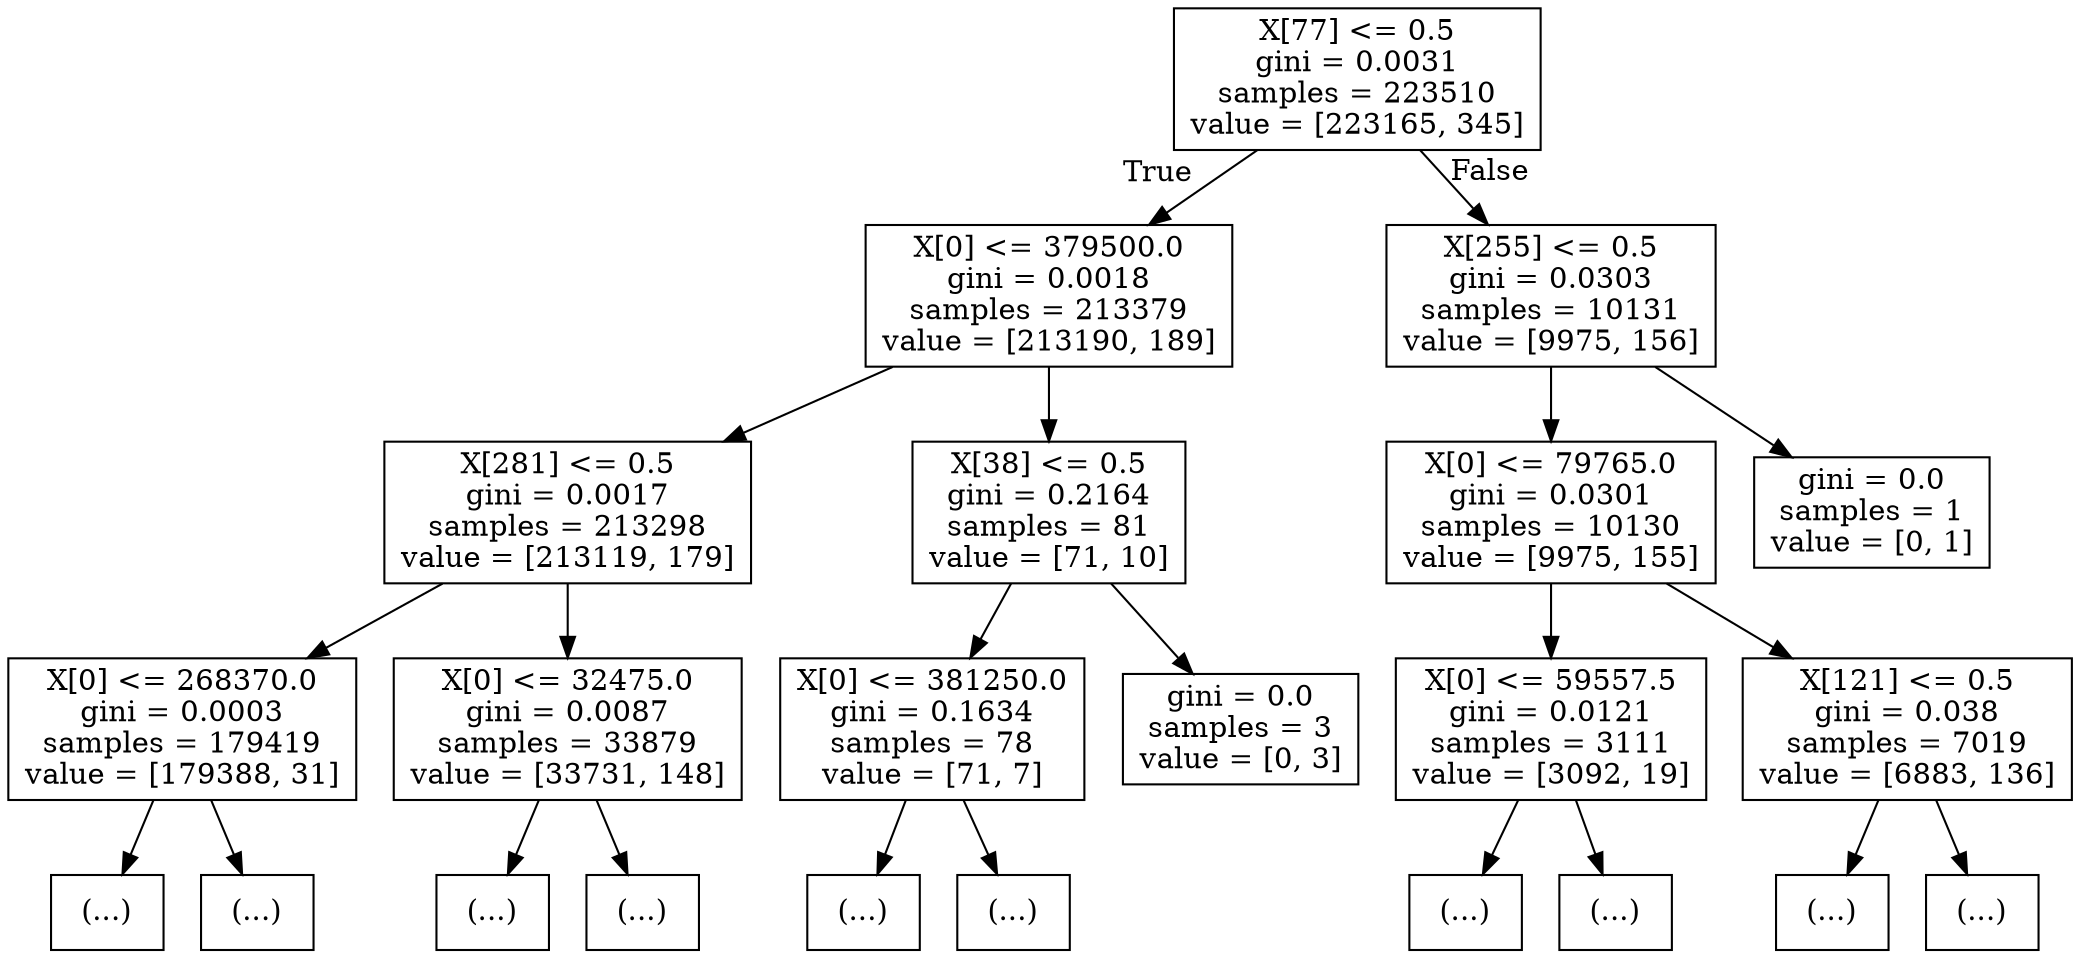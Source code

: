 digraph Tree {
node [shape=box] ;
0 [label="X[77] <= 0.5\ngini = 0.0031\nsamples = 223510\nvalue = [223165, 345]"] ;
1 [label="X[0] <= 379500.0\ngini = 0.0018\nsamples = 213379\nvalue = [213190, 189]"] ;
0 -> 1 [labeldistance=2.5, labelangle=45, headlabel="True"] ;
2 [label="X[281] <= 0.5\ngini = 0.0017\nsamples = 213298\nvalue = [213119, 179]"] ;
1 -> 2 ;
3 [label="X[0] <= 268370.0\ngini = 0.0003\nsamples = 179419\nvalue = [179388, 31]"] ;
2 -> 3 ;
4 [label="(...)"] ;
3 -> 4 ;
161 [label="(...)"] ;
3 -> 161 ;
188 [label="X[0] <= 32475.0\ngini = 0.0087\nsamples = 33879\nvalue = [33731, 148]"] ;
2 -> 188 ;
189 [label="(...)"] ;
188 -> 189 ;
718 [label="(...)"] ;
188 -> 718 ;
923 [label="X[38] <= 0.5\ngini = 0.2164\nsamples = 81\nvalue = [71, 10]"] ;
1 -> 923 ;
924 [label="X[0] <= 381250.0\ngini = 0.1634\nsamples = 78\nvalue = [71, 7]"] ;
923 -> 924 ;
925 [label="(...)"] ;
924 -> 925 ;
928 [label="(...)"] ;
924 -> 928 ;
949 [label="gini = 0.0\nsamples = 3\nvalue = [0, 3]"] ;
923 -> 949 ;
950 [label="X[255] <= 0.5\ngini = 0.0303\nsamples = 10131\nvalue = [9975, 156]"] ;
0 -> 950 [labeldistance=2.5, labelangle=-45, headlabel="False"] ;
951 [label="X[0] <= 79765.0\ngini = 0.0301\nsamples = 10130\nvalue = [9975, 155]"] ;
950 -> 951 ;
952 [label="X[0] <= 59557.5\ngini = 0.0121\nsamples = 3111\nvalue = [3092, 19]"] ;
951 -> 952 ;
953 [label="(...)"] ;
952 -> 953 ;
990 [label="(...)"] ;
952 -> 990 ;
1047 [label="X[121] <= 0.5\ngini = 0.038\nsamples = 7019\nvalue = [6883, 136]"] ;
951 -> 1047 ;
1048 [label="(...)"] ;
1047 -> 1048 ;
1375 [label="(...)"] ;
1047 -> 1375 ;
1510 [label="gini = 0.0\nsamples = 1\nvalue = [0, 1]"] ;
950 -> 1510 ;
}